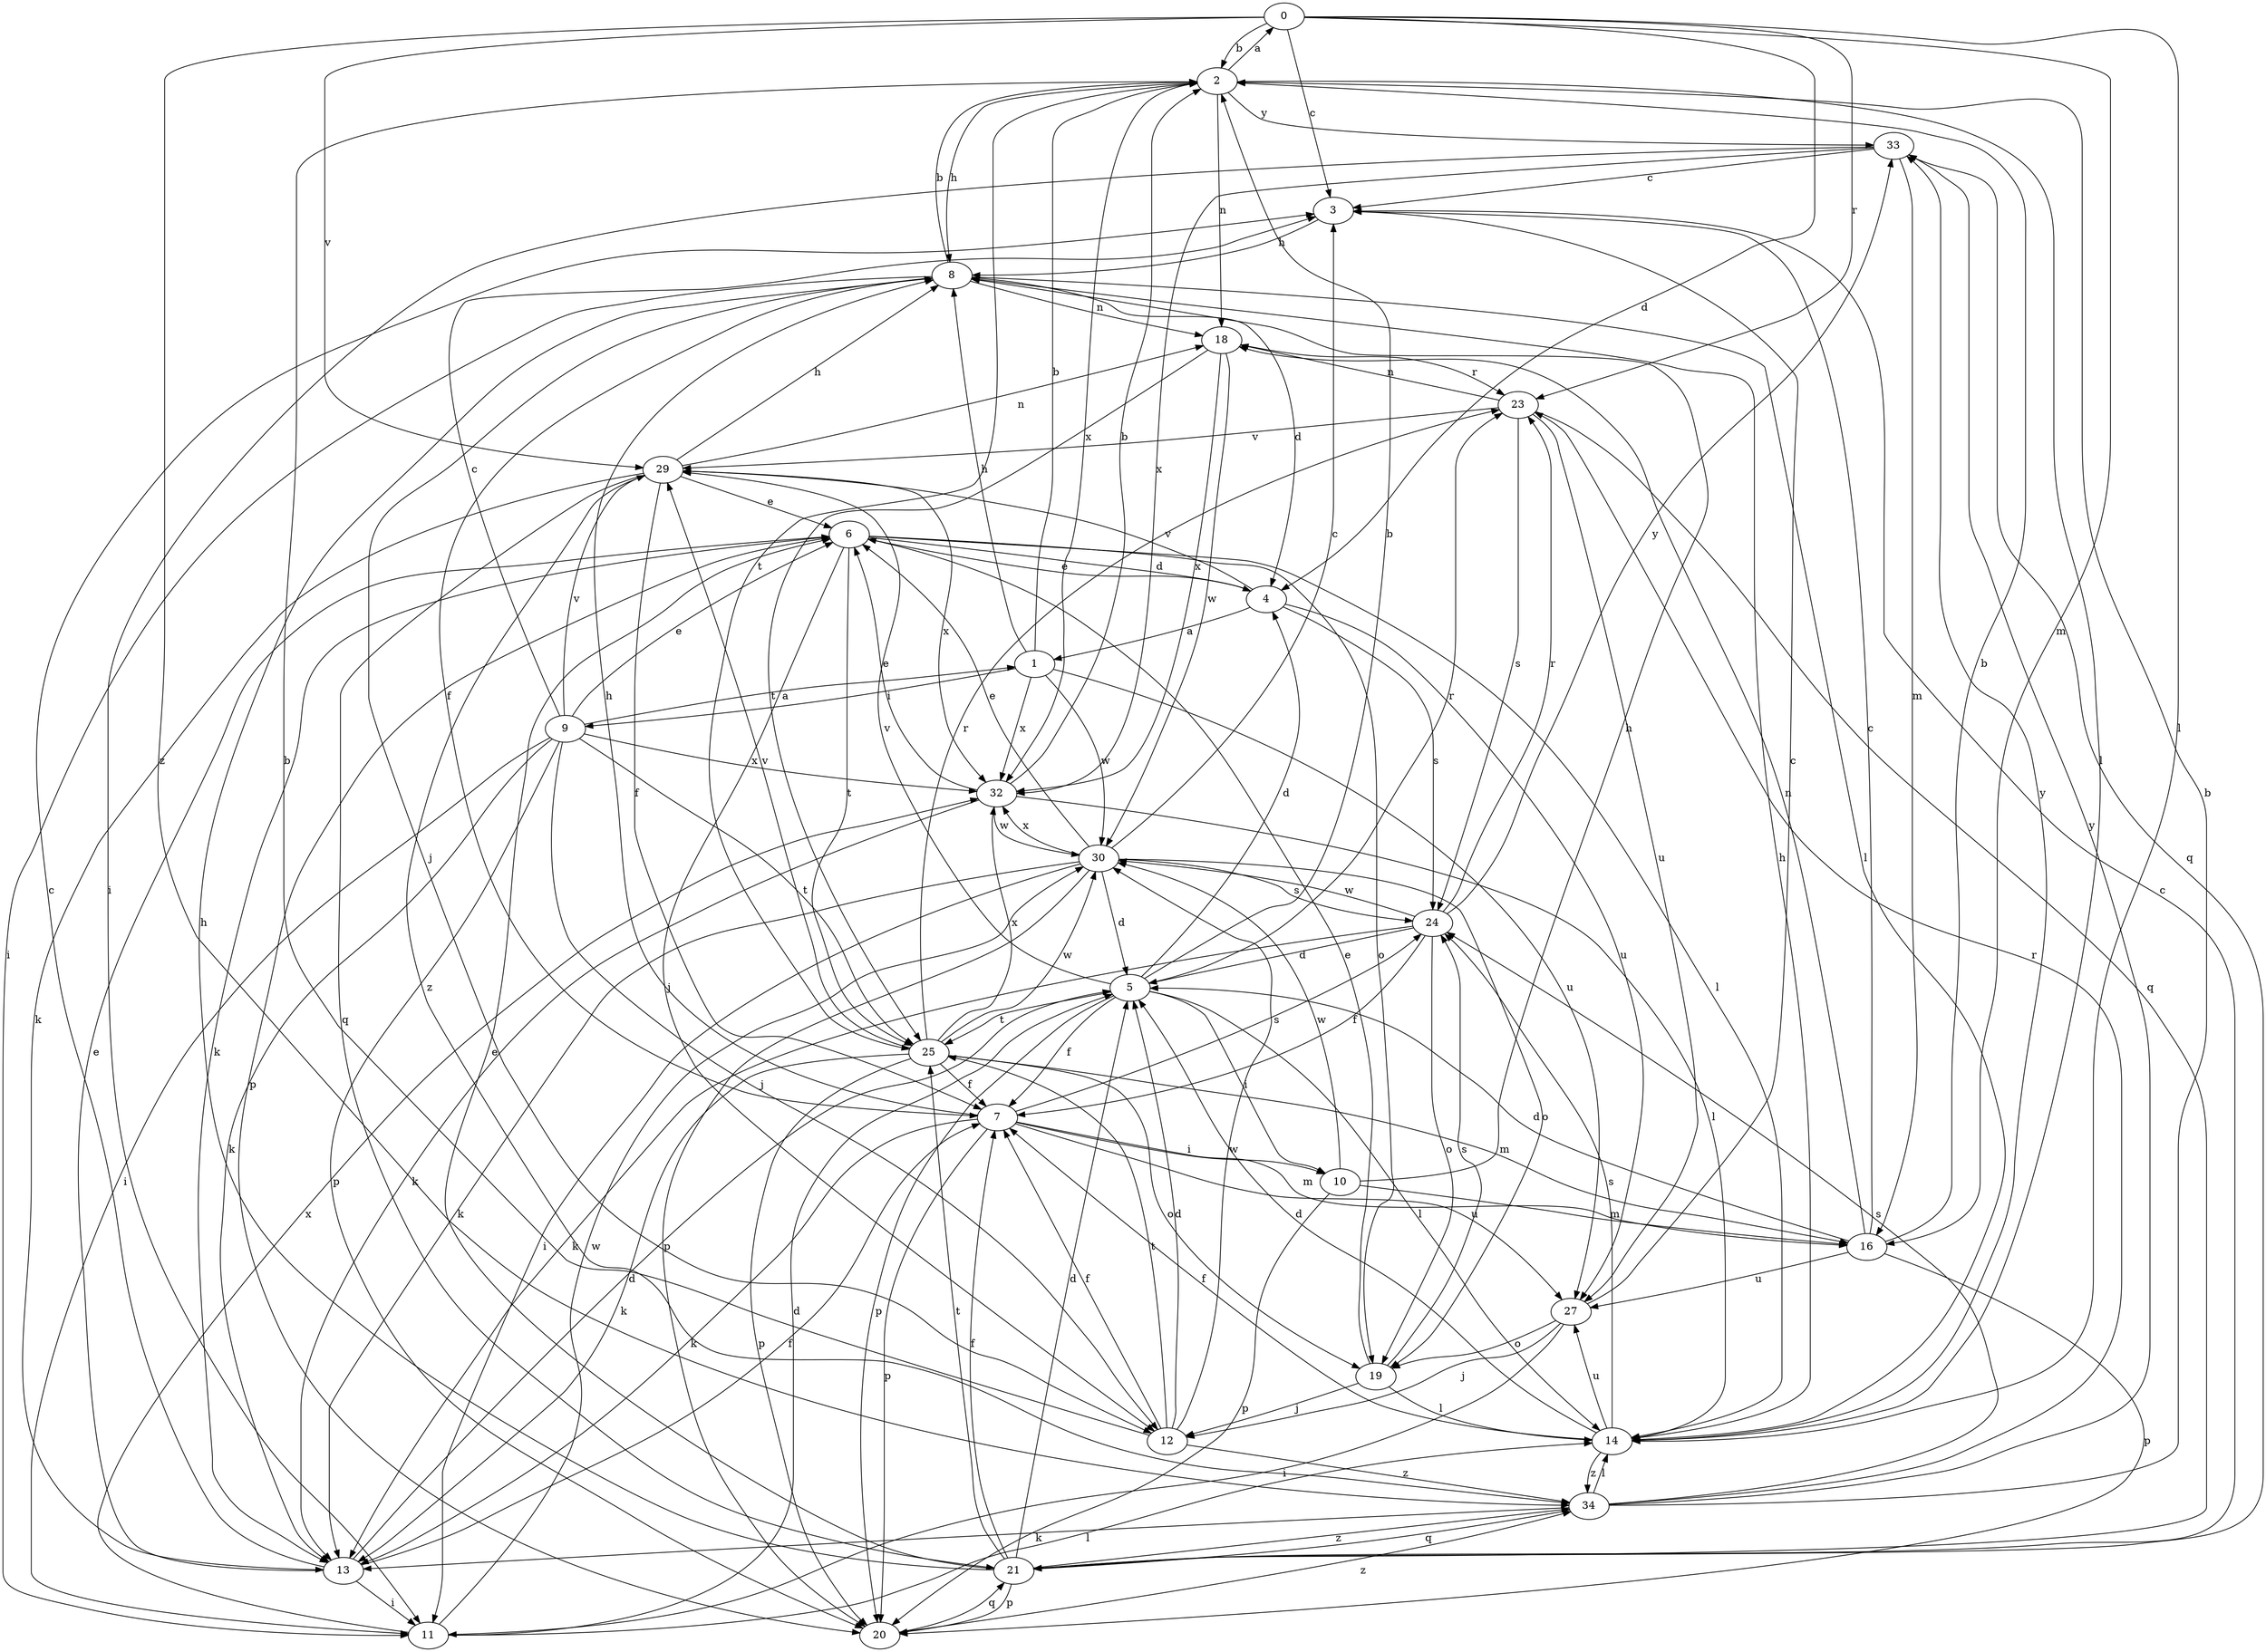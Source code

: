 strict digraph  {
0;
1;
2;
3;
4;
5;
6;
7;
8;
9;
10;
11;
12;
13;
14;
16;
18;
19;
20;
21;
23;
24;
25;
27;
29;
30;
32;
33;
34;
0 -> 2  [label=b];
0 -> 3  [label=c];
0 -> 4  [label=d];
0 -> 14  [label=l];
0 -> 16  [label=m];
0 -> 23  [label=r];
0 -> 29  [label=v];
0 -> 34  [label=z];
1 -> 2  [label=b];
1 -> 8  [label=h];
1 -> 9  [label=i];
1 -> 27  [label=u];
1 -> 30  [label=w];
1 -> 32  [label=x];
2 -> 0  [label=a];
2 -> 8  [label=h];
2 -> 14  [label=l];
2 -> 18  [label=n];
2 -> 25  [label=t];
2 -> 32  [label=x];
2 -> 33  [label=y];
3 -> 8  [label=h];
4 -> 1  [label=a];
4 -> 6  [label=e];
4 -> 24  [label=s];
4 -> 27  [label=u];
4 -> 29  [label=v];
5 -> 2  [label=b];
5 -> 4  [label=d];
5 -> 7  [label=f];
5 -> 10  [label=i];
5 -> 14  [label=l];
5 -> 20  [label=p];
5 -> 23  [label=r];
5 -> 25  [label=t];
5 -> 29  [label=v];
6 -> 4  [label=d];
6 -> 12  [label=j];
6 -> 13  [label=k];
6 -> 14  [label=l];
6 -> 19  [label=o];
6 -> 20  [label=p];
6 -> 25  [label=t];
7 -> 8  [label=h];
7 -> 10  [label=i];
7 -> 13  [label=k];
7 -> 16  [label=m];
7 -> 20  [label=p];
7 -> 24  [label=s];
7 -> 27  [label=u];
8 -> 2  [label=b];
8 -> 4  [label=d];
8 -> 7  [label=f];
8 -> 11  [label=i];
8 -> 12  [label=j];
8 -> 14  [label=l];
8 -> 18  [label=n];
9 -> 1  [label=a];
9 -> 3  [label=c];
9 -> 6  [label=e];
9 -> 11  [label=i];
9 -> 12  [label=j];
9 -> 13  [label=k];
9 -> 20  [label=p];
9 -> 25  [label=t];
9 -> 29  [label=v];
9 -> 32  [label=x];
10 -> 8  [label=h];
10 -> 16  [label=m];
10 -> 20  [label=p];
10 -> 30  [label=w];
11 -> 5  [label=d];
11 -> 14  [label=l];
11 -> 30  [label=w];
11 -> 32  [label=x];
12 -> 2  [label=b];
12 -> 5  [label=d];
12 -> 7  [label=f];
12 -> 25  [label=t];
12 -> 30  [label=w];
12 -> 34  [label=z];
13 -> 3  [label=c];
13 -> 5  [label=d];
13 -> 6  [label=e];
13 -> 7  [label=f];
13 -> 11  [label=i];
14 -> 5  [label=d];
14 -> 7  [label=f];
14 -> 8  [label=h];
14 -> 24  [label=s];
14 -> 27  [label=u];
14 -> 33  [label=y];
14 -> 34  [label=z];
16 -> 2  [label=b];
16 -> 3  [label=c];
16 -> 5  [label=d];
16 -> 18  [label=n];
16 -> 20  [label=p];
16 -> 27  [label=u];
18 -> 23  [label=r];
18 -> 25  [label=t];
18 -> 30  [label=w];
18 -> 32  [label=x];
19 -> 6  [label=e];
19 -> 12  [label=j];
19 -> 14  [label=l];
19 -> 24  [label=s];
20 -> 21  [label=q];
20 -> 34  [label=z];
21 -> 3  [label=c];
21 -> 5  [label=d];
21 -> 6  [label=e];
21 -> 7  [label=f];
21 -> 8  [label=h];
21 -> 20  [label=p];
21 -> 25  [label=t];
21 -> 34  [label=z];
23 -> 18  [label=n];
23 -> 21  [label=q];
23 -> 24  [label=s];
23 -> 27  [label=u];
23 -> 29  [label=v];
24 -> 5  [label=d];
24 -> 7  [label=f];
24 -> 13  [label=k];
24 -> 19  [label=o];
24 -> 23  [label=r];
24 -> 30  [label=w];
24 -> 33  [label=y];
25 -> 7  [label=f];
25 -> 13  [label=k];
25 -> 16  [label=m];
25 -> 19  [label=o];
25 -> 20  [label=p];
25 -> 23  [label=r];
25 -> 29  [label=v];
25 -> 30  [label=w];
25 -> 32  [label=x];
27 -> 3  [label=c];
27 -> 11  [label=i];
27 -> 12  [label=j];
27 -> 19  [label=o];
29 -> 6  [label=e];
29 -> 7  [label=f];
29 -> 8  [label=h];
29 -> 13  [label=k];
29 -> 18  [label=n];
29 -> 21  [label=q];
29 -> 32  [label=x];
29 -> 34  [label=z];
30 -> 3  [label=c];
30 -> 5  [label=d];
30 -> 6  [label=e];
30 -> 11  [label=i];
30 -> 13  [label=k];
30 -> 19  [label=o];
30 -> 20  [label=p];
30 -> 24  [label=s];
30 -> 32  [label=x];
32 -> 2  [label=b];
32 -> 6  [label=e];
32 -> 13  [label=k];
32 -> 14  [label=l];
32 -> 30  [label=w];
33 -> 3  [label=c];
33 -> 11  [label=i];
33 -> 16  [label=m];
33 -> 21  [label=q];
33 -> 32  [label=x];
34 -> 2  [label=b];
34 -> 13  [label=k];
34 -> 14  [label=l];
34 -> 21  [label=q];
34 -> 23  [label=r];
34 -> 24  [label=s];
34 -> 33  [label=y];
}
